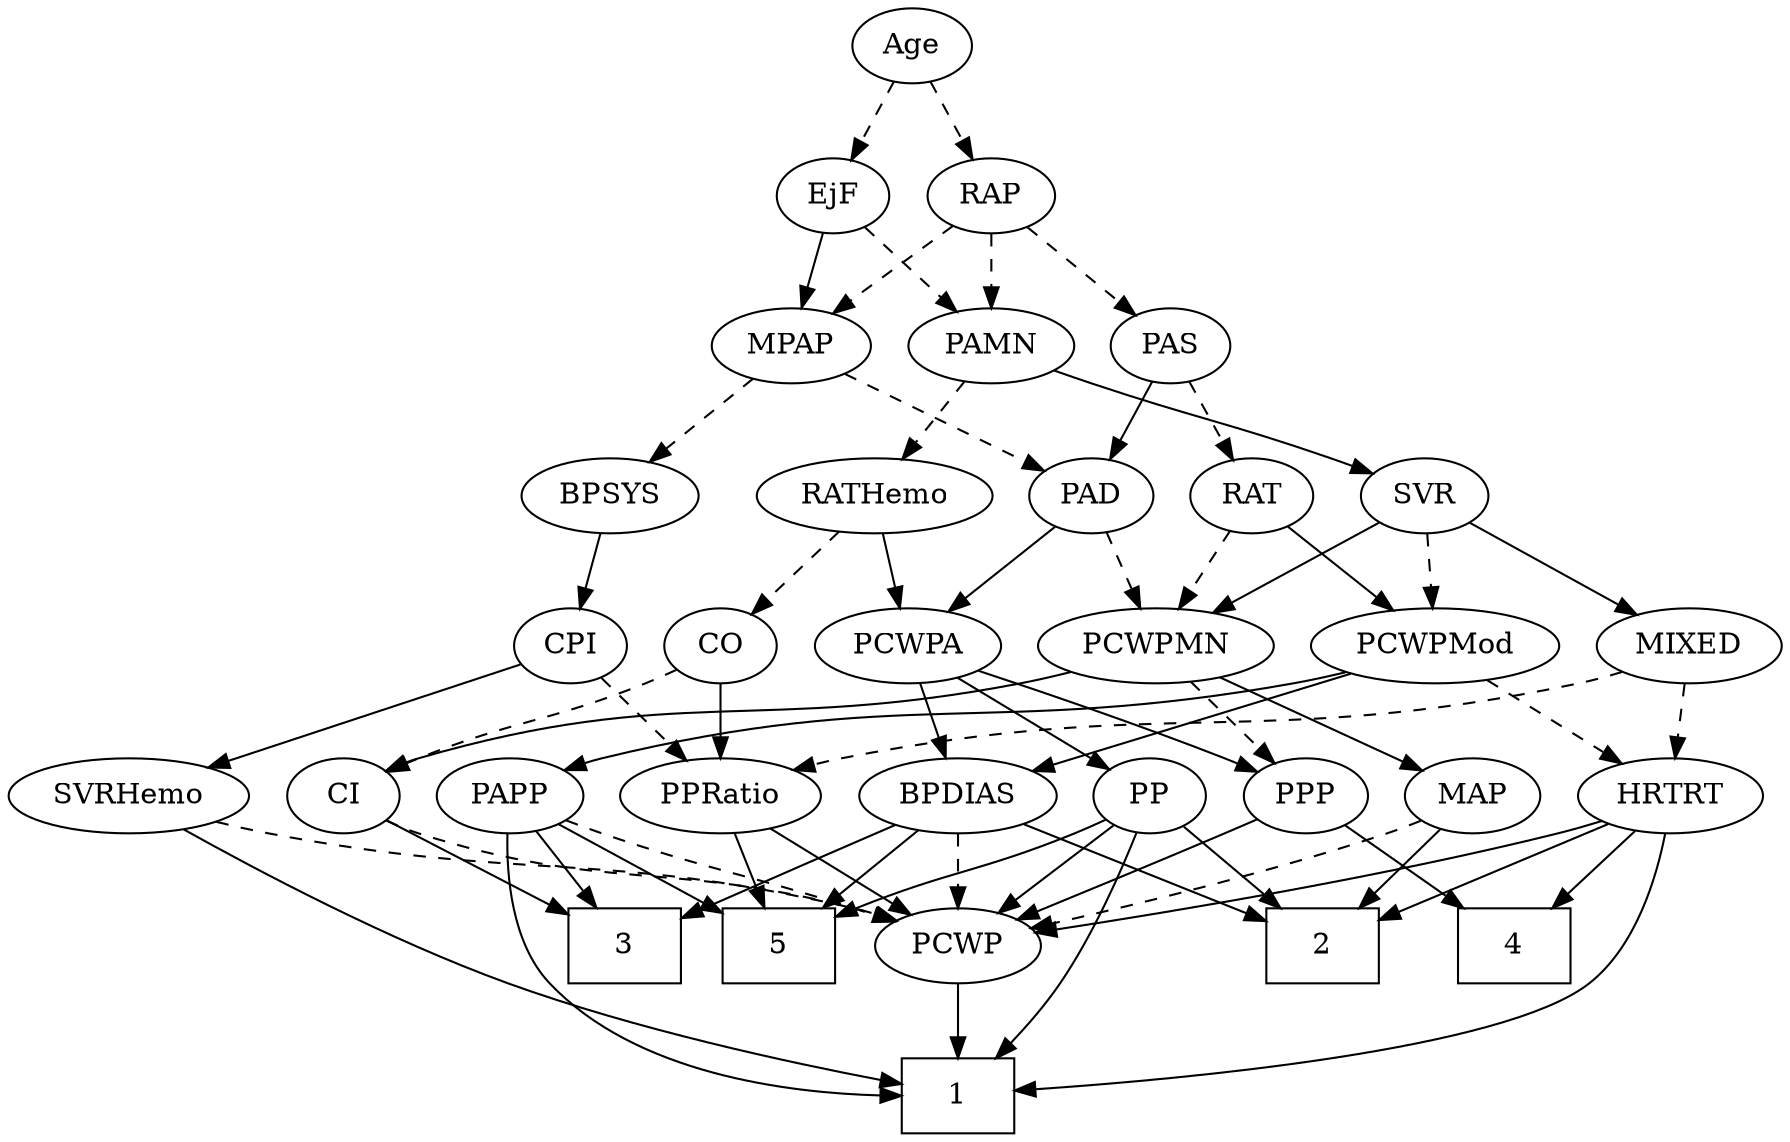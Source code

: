 strict digraph {
	graph [bb="0,0,778.34,540"];
	node [label="\N"];
	1	[height=0.5,
		pos="415.05,18",
		shape=box,
		width=0.75];
	2	[height=0.5,
		pos="578.05,90",
		shape=box,
		width=0.75];
	3	[height=0.5,
		pos="263.05,90",
		shape=box,
		width=0.75];
	4	[height=0.5,
		pos="666.05,90",
		shape=box,
		width=0.75];
	5	[height=0.5,
		pos="335.05,90",
		shape=box,
		width=0.75];
	Age	[height=0.5,
		pos="541.05,522",
		width=0.75];
	EjF	[height=0.5,
		pos="578.05,450",
		width=0.75];
	Age -> EjF	[pos="e,569.51,467.15 549.63,504.76 554.11,496.28 559.7,485.71 564.73,476.2",
		style=dashed];
	RAP	[height=0.5,
		pos="505.05,450",
		width=0.77632];
	Age -> RAP	[pos="e,513.6,467.63 532.7,504.76 528.4,496.4 523.05,486.02 518.21,476.61",
		style=dashed];
	MPAP	[height=0.5,
		pos="425.05,378",
		width=0.97491];
	EjF -> MPAP	[pos="e,450.66,390.46 556.75,438.88 551.92,436.6 546.81,434.21 542.05,432 514.47,419.25 483.11,405.06 459.81,394.57",
		style=solid];
	PAMN	[height=0.5,
		pos="586.05,378",
		width=1.011];
	EjF -> PAMN	[pos="e,584.09,396.1 580.02,431.7 580.9,423.98 581.96,414.71 582.95,406.11",
		style=dashed];
	RAP -> MPAP	[pos="e,442.04,393.87 488.86,434.83 477.59,424.98 462.36,411.65 449.6,400.49",
		style=dashed];
	PAS	[height=0.5,
		pos="505.05,378",
		width=0.75];
	RAP -> PAS	[pos="e,505.05,396.1 505.05,431.7 505.05,423.98 505.05,414.71 505.05,406.11",
		style=dashed];
	RAP -> PAMN	[pos="e,568.67,394.01 521.05,435.17 532.43,425.34 547.94,411.93 560.95,400.69",
		style=dashed];
	MIXED	[height=0.5,
		pos="738.05,234",
		width=1.1193];
	PPRatio	[height=0.5,
		pos="311.05,162",
		width=1.1013];
	MIXED -> PPRatio	[pos="e,340.27,174.34 708.56,221.57 702.2,219.45 695.46,217.44 689.05,216 545.54,183.69 503.55,212.31 360.05,180 356.69,179.25 353.25,\
178.34 349.82,177.34",
		style=dashed];
	HRTRT	[height=0.5,
		pos="734.05,162",
		width=1.1013];
	MIXED -> HRTRT	[pos="e,735.02,180.1 737.06,215.7 736.62,207.98 736.09,198.71 735.59,190.11",
		style=dashed];
	BPSYS	[height=0.5,
		pos="259.05,306",
		width=1.0471];
	MPAP -> BPSYS	[pos="e,286.33,318.51 398.74,365.91 370.9,354.17 326.77,335.56 295.57,322.4",
		style=dashed];
	PAD	[height=0.5,
		pos="470.05,306",
		width=0.79437];
	MPAP -> PAD	[pos="e,459.67,323.15 435.48,360.76 441.05,352.11 448.01,341.27 454.23,331.6",
		style=dashed];
	CPI	[height=0.5,
		pos="239.05,234",
		width=0.75];
	BPSYS -> CPI	[pos="e,243.84,251.79 254.2,288.05 251.94,280.14 249.2,270.54 246.67,261.69",
		style=solid];
	PCWPA	[height=0.5,
		pos="398.05,234",
		width=1.1555];
	PAD -> PCWPA	[pos="e,414.2,250.7 455.13,290.5 445.42,281.06 432.56,268.56 421.5,257.81",
		style=solid];
	PCWPMN	[height=0.5,
		pos="508.05,234",
		width=1.3902];
	PAD -> PCWPMN	[pos="e,498.75,252.12 478.86,288.76 483.33,280.53 488.87,270.32 493.92,261.02",
		style=dashed];
	CO	[height=0.5,
		pos="311.05,234",
		width=0.75];
	CO -> PPRatio	[pos="e,311.05,180.1 311.05,215.7 311.05,207.98 311.05,198.71 311.05,190.11",
		style=solid];
	CI	[height=0.5,
		pos="145.05,162",
		width=0.75];
	CO -> CI	[pos="e,166.25,173.34 289.85,222.66 285.01,220.4 279.88,218.06 275.05,216 233.9,198.44 222.19,197.56 181.05,180 179.23,179.23 177.38,178.41 \
175.51,177.58",
		style=dashed];
	PAS -> PAD	[pos="e,478.36,323.63 496.93,360.76 492.75,352.4 487.55,342.02 482.85,332.61",
		style=solid];
	RAT	[height=0.5,
		pos="544.05,306",
		width=0.75827];
	PAS -> RAT	[pos="e,535.05,323.15 514.09,360.76 518.87,352.19 524.83,341.49 530.17,331.9",
		style=dashed];
	RATHemo	[height=0.5,
		pos="374.05,306",
		width=1.3721];
	PAMN -> RATHemo	[pos="e,411.05,318.12 558.05,366.16 552.43,364.06 546.57,361.92 541.05,360 500.64,345.97 454.23,331.36 420.61,321.04",
		style=dashed];
	SVR	[height=0.5,
		pos="622.05,306",
		width=0.77632];
	PAMN -> SVR	[pos="e,613.58,323.47 594.58,360.41 598.88,352.04 604.19,341.71 609,332.37",
		style=solid];
	RATHemo -> CO	[pos="e,324.29,249.72 359.43,288.76 350.98,279.37 340.21,267.41 330.98,257.15",
		style=dashed];
	RATHemo -> PCWPA	[pos="e,392.12,252.28 379.86,288.05 382.56,280.18 385.83,270.62 388.86,261.79",
		style=solid];
	SVRHemo	[height=0.5,
		pos="50.046,162",
		width=1.3902];
	CPI -> SVRHemo	[pos="e,83.617,175.43 215.87,224.42 185.47,213.16 131.52,193.17 93.422,179.07",
		style=solid];
	CPI -> PPRatio	[pos="e,294.99,178.61 253.62,218.83 263.36,209.36 276.41,196.67 287.6,185.79",
		style=dashed];
	PCWPMod	[height=0.5,
		pos="628.05,234",
		width=1.4443];
	RAT -> PCWPMod	[pos="e,608.96,250.91 560.24,291.5 571.77,281.9 587.53,268.76 600.96,257.57",
		style=solid];
	RAT -> PCWPMN	[pos="e,516.85,252.12 535.7,288.76 531.5,280.61 526.32,270.53 521.57,261.31",
		style=dashed];
	SVR -> MIXED	[pos="e,715.08,248.86 641.72,293.13 659.4,282.46 685.68,266.6 706.33,254.14",
		style=solid];
	SVR -> PCWPMod	[pos="e,626.58,252.1 623.53,287.7 624.19,279.98 624.98,270.71 625.72,262.11",
		style=dashed];
	SVR -> PCWPMN	[pos="e,532.13,249.79 602.45,292.97 585.56,282.59 560.81,267.4 540.9,255.17",
		style=solid];
	BPDIAS	[height=0.5,
		pos="411.05,162",
		width=1.1735];
	PCWPMod -> BPDIAS	[pos="e,443.13,173.76 590.75,221.24 557.08,210.59 506.19,194.4 462.05,180 458.98,179 455.82,177.96 452.64,176.91",
		style=solid];
	PAPP	[height=0.5,
		pos="222.05,162",
		width=0.88464];
	PCWPMod -> PAPP	[pos="e,245.77,174.39 590.19,221.48 582.58,219.43 574.6,217.49 567.05,216 433.13,189.6 393.97,215.05 262.05,180 259.77,179.4 257.45,178.68 \
255.14,177.9",
		style=solid];
	PCWPMod -> HRTRT	[pos="e,712.54,177.21 651.05,217.81 666.6,207.54 687.3,193.87 704.13,182.75",
		style=dashed];
	PCWPA -> BPDIAS	[pos="e,407.87,180.1 401.26,215.7 402.69,207.98 404.41,198.71 406.01,190.11",
		style=solid];
	PP	[height=0.5,
		pos="498.05,162",
		width=0.75];
	PCWPA -> PP	[pos="e,479.89,175.71 419.25,218.15 434.44,207.52 455.01,193.13 471.32,181.71",
		style=solid];
	PPP	[height=0.5,
		pos="570.05,162",
		width=0.75];
	PCWPA -> PPP	[pos="e,548.84,173.31 428.81,221.71 456.54,211.37 498.32,195.38 534.05,180 535.85,179.22 537.71,178.41 539.57,177.57",
		style=solid];
	MAP	[height=0.5,
		pos="646.05,162",
		width=0.84854];
	PCWPMN -> MAP	[pos="e,623.62,174.37 535.97,218.83 558.78,207.27 590.99,190.92 614.68,178.91",
		style=solid];
	PCWPMN -> PPP	[pos="e,556.73,178.04 522.74,216.41 530.88,207.22 541.11,195.67 549.98,185.66",
		style=dashed];
	PCWPMN -> CI	[pos="e,165.56,174.01 471.43,221.55 464.07,219.5 456.35,217.53 449.05,216 331.43,191.3 296.3,214.06 181.05,180 179.11,179.43 177.14,178.76 \
175.18,178.04",
		style=solid];
	SVRHemo -> 1	[pos="e,387.96,23.787 72.87,145.96 103.28,126.5 159.28,92.651 211.05,72 267.44,49.501 336.44,33.901 378.01,25.71",
		style=solid];
	PCWP	[height=0.5,
		pos="415.05,90",
		width=0.97491];
	SVRHemo -> PCWP	[pos="e,388.85,102.26 86.663,149.56 94.026,147.52 101.75,145.54 109.05,144 224.04,119.67 257.24,137.38 371.05,108 373.7,107.31 376.42,\
106.52 379.14,105.65",
		style=dashed];
	BPDIAS -> 2	[pos="e,550.95,102.36 440.13,148.81 468.3,137 511.09,119.06 541.53,106.31",
		style=solid];
	BPDIAS -> 3	[pos="e,290.27,103.88 383.9,148.16 360.19,136.95 325.58,120.58 299.47,108.23",
		style=solid];
	BPDIAS -> 5	[pos="e,353.73,108.21 394.18,145.46 384.54,136.58 372.23,125.25 361.35,115.23",
		style=solid];
	BPDIAS -> PCWP	[pos="e,414.07,108.1 412.03,143.7 412.48,135.98 413,126.71 413.5,118.11",
		style=dashed];
	MAP -> 2	[pos="e,594.68,108.13 631.29,145.81 622.7,136.97 611.66,125.61 601.87,115.52",
		style=solid];
	MAP -> PCWP	[pos="e,446.2,98.308 622.56,150.41 617.18,148.16 611.46,145.89 606.05,144 555.2,126.23 495.13,110.38 456.13,100.74",
		style=dashed];
	PP -> 1	[pos="e,431.44,36.201 492.31,144.24 485.64,125.81 473.66,95.687 459.05,72 453.05,62.283 445.4,52.441 438.17,43.919",
		style=solid];
	PP -> 2	[pos="e,558.6,108.02 513.85,147.17 524.38,137.95 538.5,125.6 550.82,114.82",
		style=solid];
	PP -> 5	[pos="e,362.09,104 476.83,150.7 472,148.44 466.87,146.09 462.05,144 424.79,127.85 412.57,125.55 371.34,107.99",
		style=solid];
	PP -> PCWP	[pos="e,432.56,105.77 481.65,147.17 469.91,137.27 453.88,123.75 440.49,112.46",
		style=solid];
	PPP -> 4	[pos="e,642.4,108.24 587.65,148.16 600.62,138.7 618.62,125.58 634.11,114.29",
		style=solid];
	PPP -> PCWP	[pos="e,441.12,102.41 548.76,150.85 543.93,148.58 538.82,146.19 534.05,144 506.04,131.15 474.14,116.97 450.43,106.51",
		style=solid];
	PPRatio -> 5	[pos="e,329.12,108.28 316.86,144.05 319.56,136.18 322.83,126.62 325.86,117.79",
		style=solid];
	PPRatio -> PCWP	[pos="e,394.49,104.84 332.34,146.67 347.83,136.24 368.97,122.01 386.01,110.55",
		style=solid];
	PCWP -> 1	[pos="e,415.05,36.104 415.05,71.697 415.05,63.983 415.05,54.712 415.05,46.112",
		style=solid];
	CI -> 3	[pos="e,236.02,107.03 164.53,149.44 181.52,139.36 206.61,124.48 227.21,112.26",
		style=solid];
	CI -> PCWP	[pos="e,388.79,102.04 165.62,150.19 170.57,147.9 175.92,145.67 181.05,144 262.78,117.44 288.4,131.58 371.05,108 373.69,107.25 376.39,106.4 \
379.09,105.49",
		style=dashed];
	PAPP -> 1	[pos="e,388.02,22.741 217.64,143.87 213.71,124.27 210.78,92.28 227.05,72 245.87,48.539 328.87,32.145 378.07,24.288",
		style=solid];
	PAPP -> 3	[pos="e,253.02,108.12 231.55,144.76 236.38,136.53 242.36,126.32 247.81,117.02",
		style=solid];
	PAPP -> 5	[pos="e,307.63,107.98 242.77,148.16 258.5,138.42 280.52,124.78 299.1,113.27",
		style=solid];
	PAPP -> PCWP	[pos="e,388.13,101.64 246.45,150.25 251.57,148.1 256.96,145.92 262.05,144 309.79,126.01 323.01,125.2 371.05,108 373.56,107.1 376.15,106.15 \
378.75,105.18",
		style=dashed];
	HRTRT -> 1	[pos="e,442.29,20.625 732.84,143.73 730.45,123.39 723.32,90.07 702.05,72 664.85,40.41 521.16,26.353 452.28,21.329",
		style=solid];
	HRTRT -> 2	[pos="e,605.17,103.17 706.87,148.81 681.23,137.3 642.6,119.96 614.32,107.28",
		style=solid];
	HRTRT -> 4	[pos="e,682.84,108.29 718.62,145.12 710.12,136.37 699.4,125.33 689.85,115.51",
		style=solid];
	HRTRT -> PCWP	[pos="e,448.36,95.895 704.56,149.79 698.49,147.7 692.1,145.65 686.05,144 606.76,122.33 512.12,105.92 458.26,97.435",
		style=solid];
}
